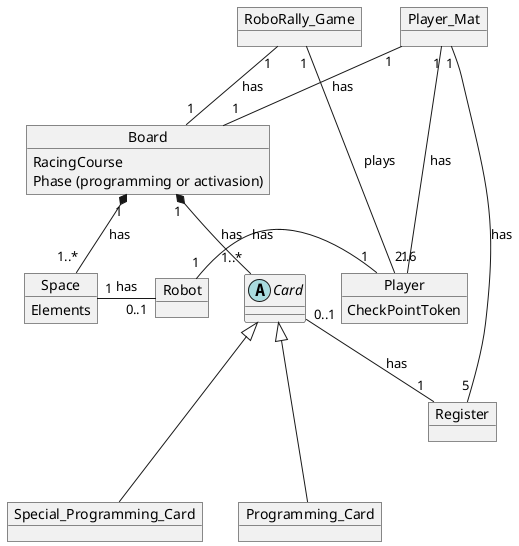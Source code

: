 @startuml
'https://plantuml.com/class-diagram

object RoboRally_Game {

}

object Player {
    CheckPointToken
}

object Register {

}

object Robot {
}

object Board {
    RacingCourse
    Phase (programming or activasion)
}

object Programming_Card {

}

object Special_Programming_Card {

}


object Space {
    Elements
}

abstract Card {

}

object Player_Mat {

}

RoboRally_Game"1" -- "2..6"Player : plays
RoboRally_Game"1"-- "1"Board : has
Board"1" *-- "1..*"Space : has
Board"1" *-- "1..*"Card : has
Space"1" - "0..1"Robot : has
Player"1" -L- "1"Robot : has
Player_Mat"1" -- "1"Player : has
Player_Mat"1" -- "5"Register : has
Card <|--- Programming_Card
Card <|--- Special_Programming_Card
Card"0..1" -- "1"Register : has
Player_Mat"1" -- "1"Board : has

@enduml